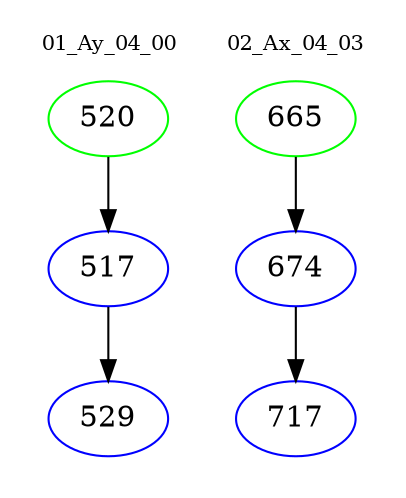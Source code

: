 digraph{
subgraph cluster_0 {
color = white
label = "01_Ay_04_00";
fontsize=10;
T0_520 [label="520", color="green"]
T0_520 -> T0_517 [color="black"]
T0_517 [label="517", color="blue"]
T0_517 -> T0_529 [color="black"]
T0_529 [label="529", color="blue"]
}
subgraph cluster_1 {
color = white
label = "02_Ax_04_03";
fontsize=10;
T1_665 [label="665", color="green"]
T1_665 -> T1_674 [color="black"]
T1_674 [label="674", color="blue"]
T1_674 -> T1_717 [color="black"]
T1_717 [label="717", color="blue"]
}
}
